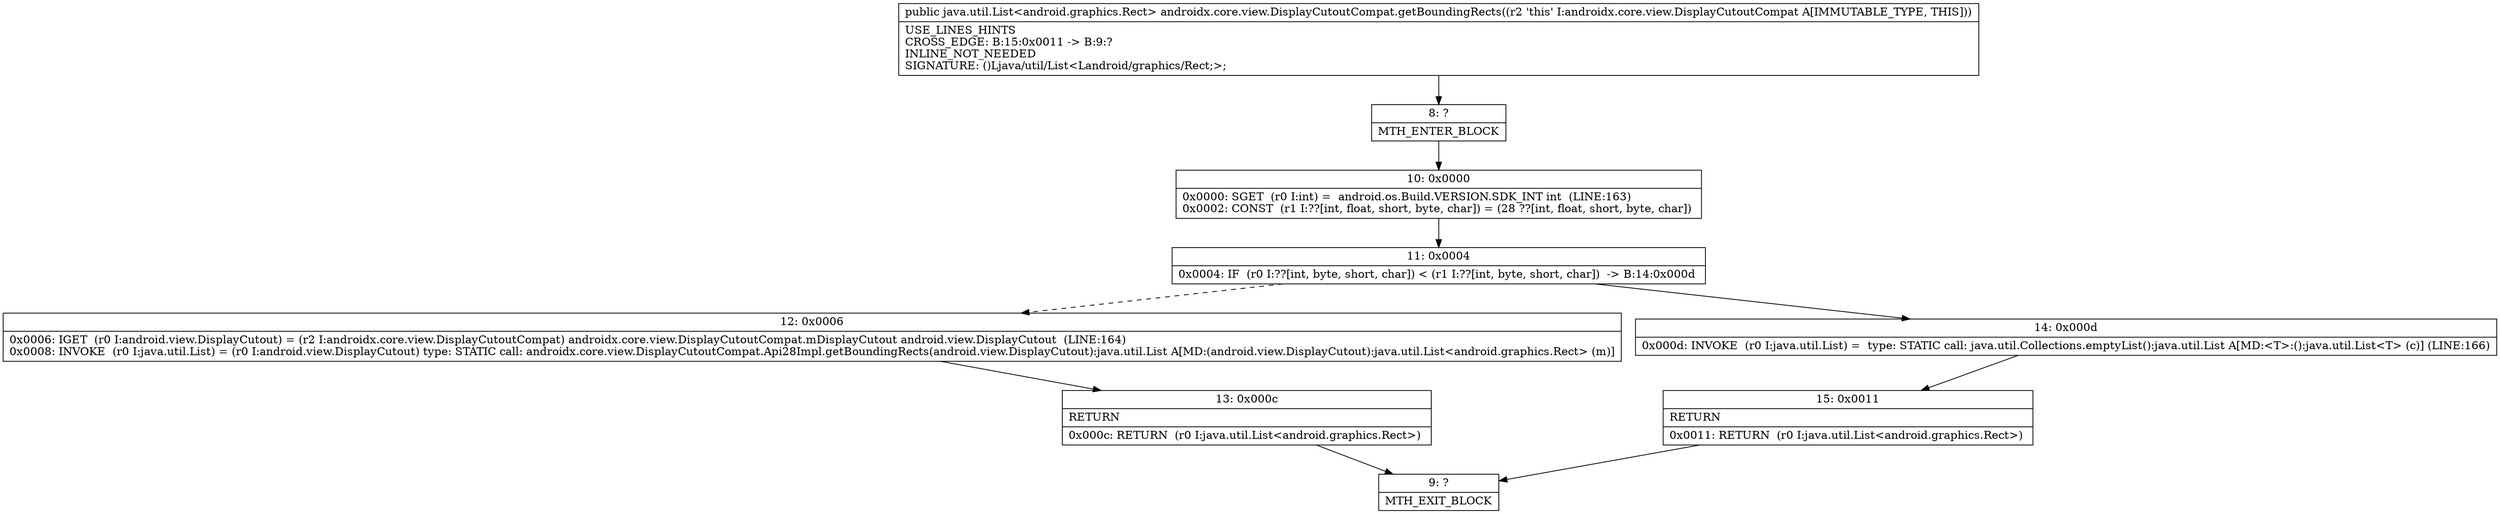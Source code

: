digraph "CFG forandroidx.core.view.DisplayCutoutCompat.getBoundingRects()Ljava\/util\/List;" {
Node_8 [shape=record,label="{8\:\ ?|MTH_ENTER_BLOCK\l}"];
Node_10 [shape=record,label="{10\:\ 0x0000|0x0000: SGET  (r0 I:int) =  android.os.Build.VERSION.SDK_INT int  (LINE:163)\l0x0002: CONST  (r1 I:??[int, float, short, byte, char]) = (28 ??[int, float, short, byte, char]) \l}"];
Node_11 [shape=record,label="{11\:\ 0x0004|0x0004: IF  (r0 I:??[int, byte, short, char]) \< (r1 I:??[int, byte, short, char])  \-\> B:14:0x000d \l}"];
Node_12 [shape=record,label="{12\:\ 0x0006|0x0006: IGET  (r0 I:android.view.DisplayCutout) = (r2 I:androidx.core.view.DisplayCutoutCompat) androidx.core.view.DisplayCutoutCompat.mDisplayCutout android.view.DisplayCutout  (LINE:164)\l0x0008: INVOKE  (r0 I:java.util.List) = (r0 I:android.view.DisplayCutout) type: STATIC call: androidx.core.view.DisplayCutoutCompat.Api28Impl.getBoundingRects(android.view.DisplayCutout):java.util.List A[MD:(android.view.DisplayCutout):java.util.List\<android.graphics.Rect\> (m)]\l}"];
Node_13 [shape=record,label="{13\:\ 0x000c|RETURN\l|0x000c: RETURN  (r0 I:java.util.List\<android.graphics.Rect\>) \l}"];
Node_9 [shape=record,label="{9\:\ ?|MTH_EXIT_BLOCK\l}"];
Node_14 [shape=record,label="{14\:\ 0x000d|0x000d: INVOKE  (r0 I:java.util.List) =  type: STATIC call: java.util.Collections.emptyList():java.util.List A[MD:\<T\>:():java.util.List\<T\> (c)] (LINE:166)\l}"];
Node_15 [shape=record,label="{15\:\ 0x0011|RETURN\l|0x0011: RETURN  (r0 I:java.util.List\<android.graphics.Rect\>) \l}"];
MethodNode[shape=record,label="{public java.util.List\<android.graphics.Rect\> androidx.core.view.DisplayCutoutCompat.getBoundingRects((r2 'this' I:androidx.core.view.DisplayCutoutCompat A[IMMUTABLE_TYPE, THIS]))  | USE_LINES_HINTS\lCROSS_EDGE: B:15:0x0011 \-\> B:9:?\lINLINE_NOT_NEEDED\lSIGNATURE: ()Ljava\/util\/List\<Landroid\/graphics\/Rect;\>;\l}"];
MethodNode -> Node_8;Node_8 -> Node_10;
Node_10 -> Node_11;
Node_11 -> Node_12[style=dashed];
Node_11 -> Node_14;
Node_12 -> Node_13;
Node_13 -> Node_9;
Node_14 -> Node_15;
Node_15 -> Node_9;
}

